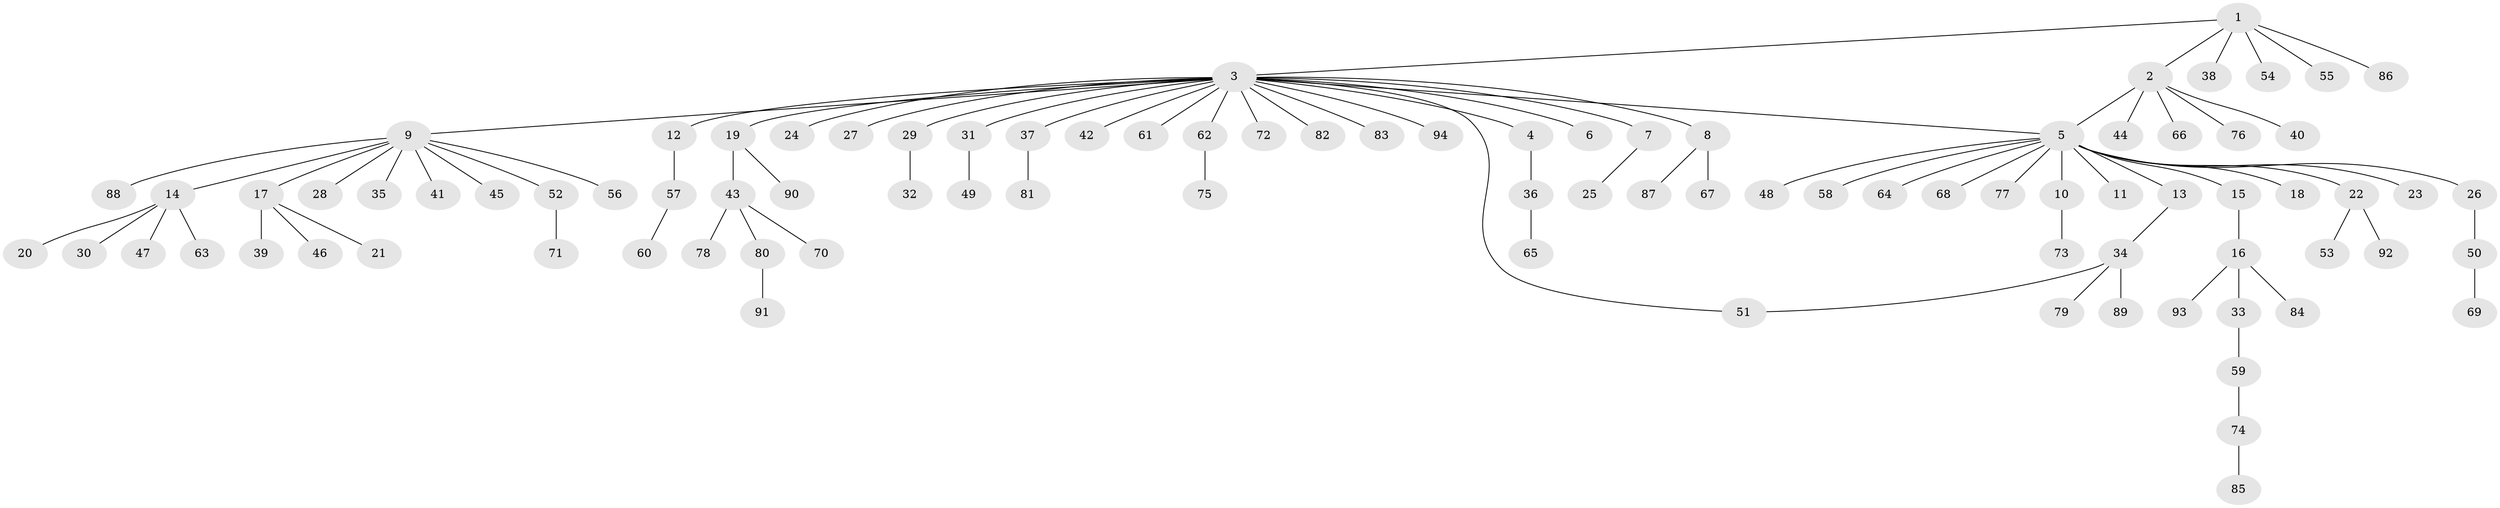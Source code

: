 // Generated by graph-tools (version 1.1) at 2025/11/02/27/25 16:11:13]
// undirected, 94 vertices, 95 edges
graph export_dot {
graph [start="1"]
  node [color=gray90,style=filled];
  1;
  2;
  3;
  4;
  5;
  6;
  7;
  8;
  9;
  10;
  11;
  12;
  13;
  14;
  15;
  16;
  17;
  18;
  19;
  20;
  21;
  22;
  23;
  24;
  25;
  26;
  27;
  28;
  29;
  30;
  31;
  32;
  33;
  34;
  35;
  36;
  37;
  38;
  39;
  40;
  41;
  42;
  43;
  44;
  45;
  46;
  47;
  48;
  49;
  50;
  51;
  52;
  53;
  54;
  55;
  56;
  57;
  58;
  59;
  60;
  61;
  62;
  63;
  64;
  65;
  66;
  67;
  68;
  69;
  70;
  71;
  72;
  73;
  74;
  75;
  76;
  77;
  78;
  79;
  80;
  81;
  82;
  83;
  84;
  85;
  86;
  87;
  88;
  89;
  90;
  91;
  92;
  93;
  94;
  1 -- 2;
  1 -- 3;
  1 -- 38;
  1 -- 54;
  1 -- 55;
  1 -- 86;
  2 -- 5;
  2 -- 40;
  2 -- 44;
  2 -- 66;
  2 -- 76;
  3 -- 4;
  3 -- 5;
  3 -- 6;
  3 -- 7;
  3 -- 8;
  3 -- 9;
  3 -- 12;
  3 -- 19;
  3 -- 24;
  3 -- 27;
  3 -- 29;
  3 -- 31;
  3 -- 37;
  3 -- 42;
  3 -- 51;
  3 -- 61;
  3 -- 62;
  3 -- 72;
  3 -- 82;
  3 -- 83;
  3 -- 94;
  4 -- 36;
  5 -- 10;
  5 -- 11;
  5 -- 13;
  5 -- 15;
  5 -- 18;
  5 -- 22;
  5 -- 23;
  5 -- 26;
  5 -- 48;
  5 -- 58;
  5 -- 64;
  5 -- 68;
  5 -- 77;
  7 -- 25;
  8 -- 67;
  8 -- 87;
  9 -- 14;
  9 -- 17;
  9 -- 28;
  9 -- 35;
  9 -- 41;
  9 -- 45;
  9 -- 52;
  9 -- 56;
  9 -- 88;
  10 -- 73;
  12 -- 57;
  13 -- 34;
  14 -- 20;
  14 -- 30;
  14 -- 47;
  14 -- 63;
  15 -- 16;
  16 -- 33;
  16 -- 84;
  16 -- 93;
  17 -- 21;
  17 -- 39;
  17 -- 46;
  19 -- 43;
  19 -- 90;
  22 -- 53;
  22 -- 92;
  26 -- 50;
  29 -- 32;
  31 -- 49;
  33 -- 59;
  34 -- 51;
  34 -- 79;
  34 -- 89;
  36 -- 65;
  37 -- 81;
  43 -- 70;
  43 -- 78;
  43 -- 80;
  50 -- 69;
  52 -- 71;
  57 -- 60;
  59 -- 74;
  62 -- 75;
  74 -- 85;
  80 -- 91;
}
